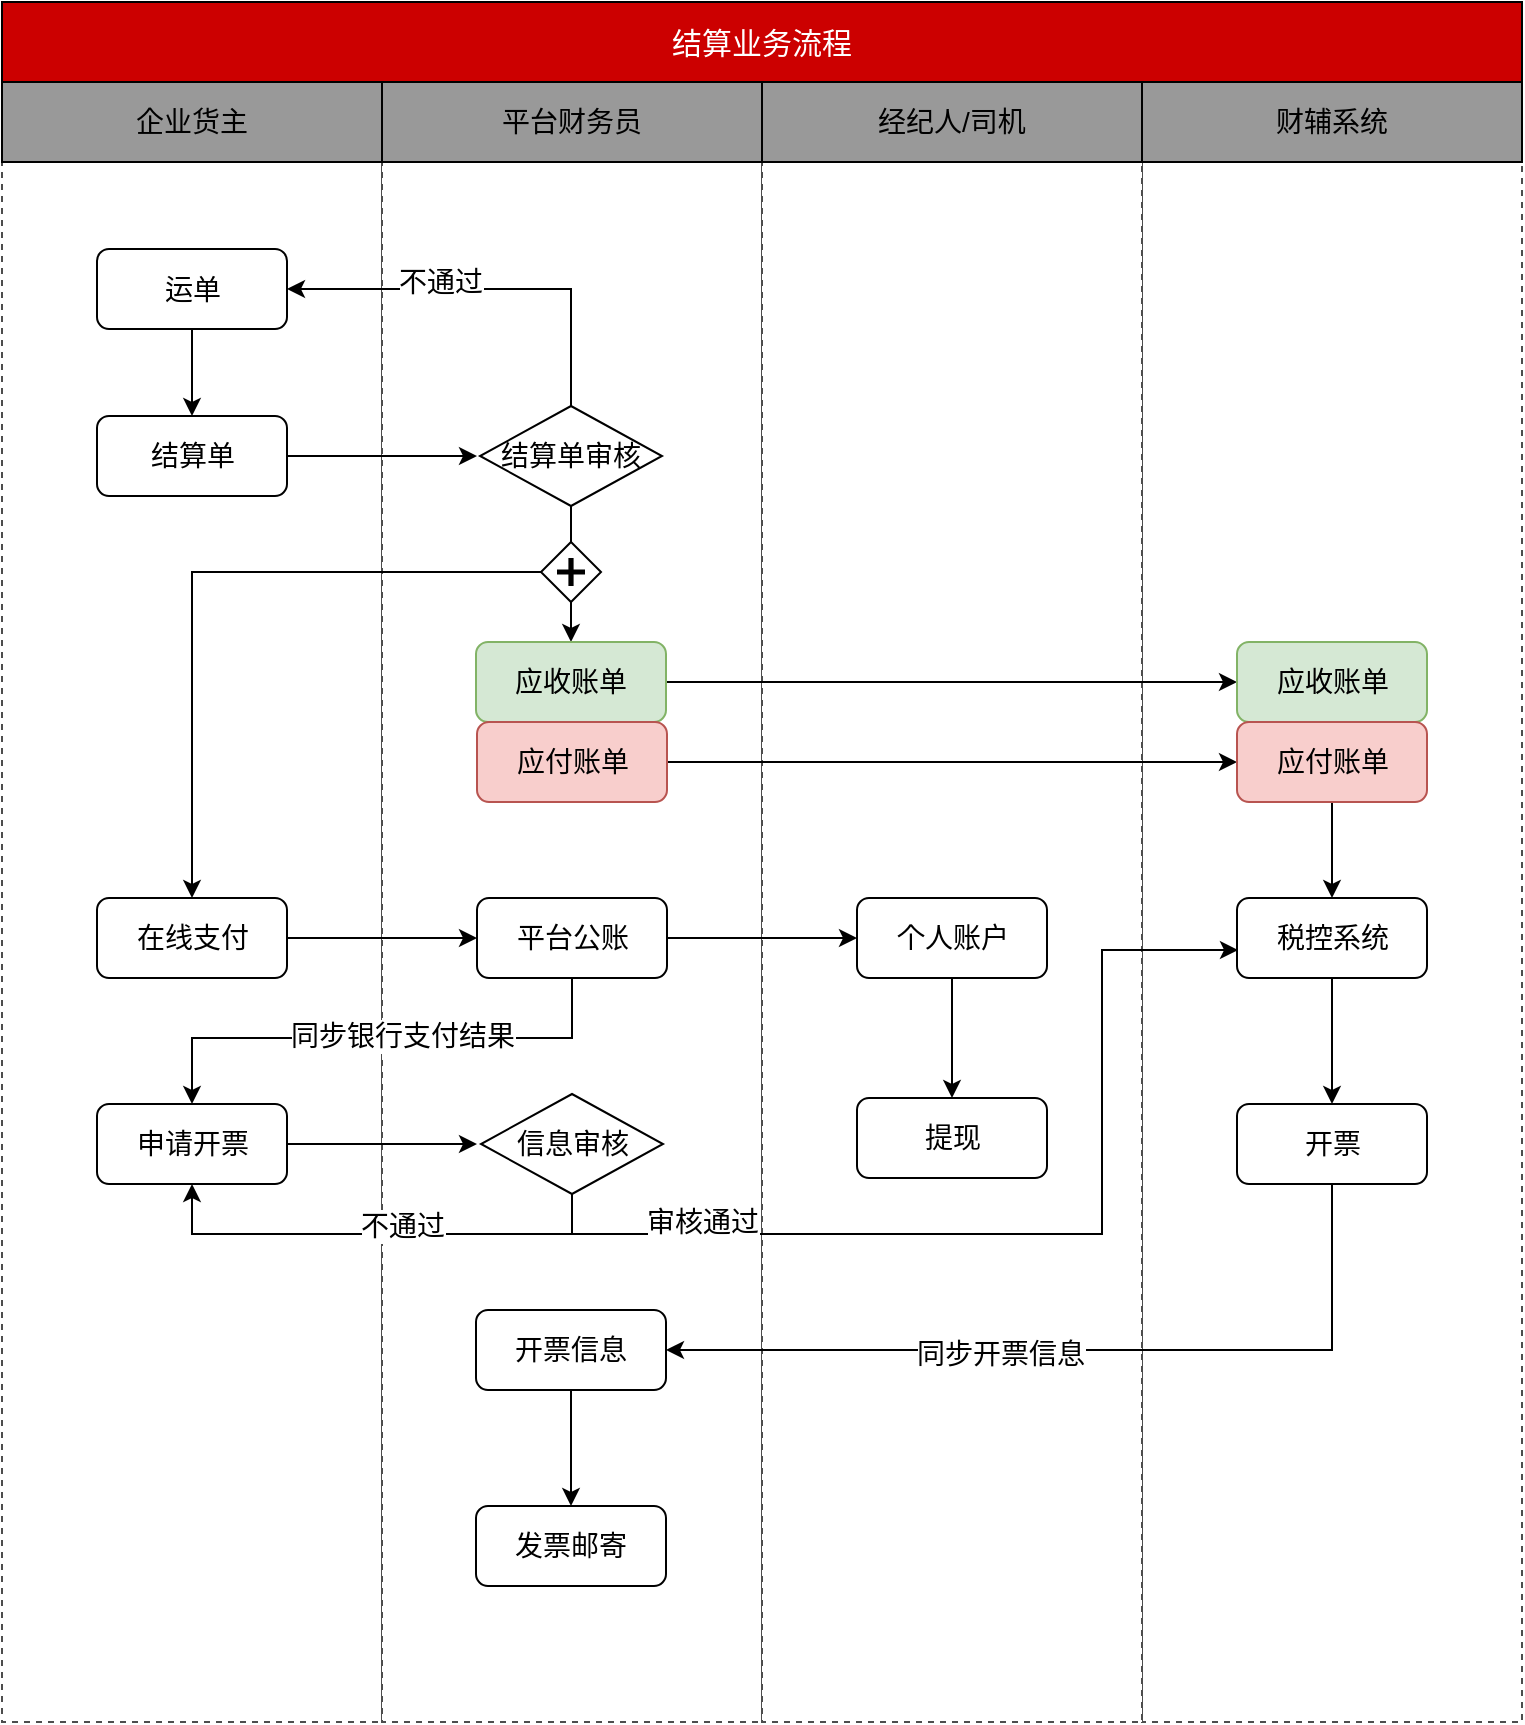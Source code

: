 <mxfile version="12.3.9" type="github" pages="1">
  <diagram id="WnAKHo4Y28c4Se3l6WRv" name="第 1 页">
    <mxGraphModel dx="854" dy="478" grid="1" gridSize="10" guides="1" tooltips="1" connect="1" arrows="1" fold="1" page="1" pageScale="1" pageWidth="827" pageHeight="1169" math="0" shadow="0">
      <root>
        <mxCell id="0"/>
        <mxCell id="1" parent="0"/>
        <mxCell id="71ZueDIA5eY5wavkLqYh-5" value="" style="rounded=0;whiteSpace=wrap;html=1;fontSize=14;fillColor=#FFFFFF;strokeColor=#4D4D4D;dashed=1;" parent="1" vertex="1">
          <mxGeometry x="650" y="120" width="190" height="780" as="geometry"/>
        </mxCell>
        <mxCell id="Ra1Ot_p0R3nydMWMHYjl-52" value="" style="rounded=0;whiteSpace=wrap;html=1;fontSize=14;fillColor=#FFFFFF;strokeColor=#4D4D4D;dashed=1;" parent="1" vertex="1">
          <mxGeometry x="80" y="120" width="190" height="780" as="geometry"/>
        </mxCell>
        <mxCell id="Ra1Ot_p0R3nydMWMHYjl-53" value="" style="rounded=0;whiteSpace=wrap;html=1;fontSize=14;fillColor=#FFFFFF;strokeColor=#4D4D4D;dashed=1;shadow=0;glass=0;" parent="1" vertex="1">
          <mxGeometry x="270" y="120" width="190" height="780" as="geometry"/>
        </mxCell>
        <mxCell id="Ra1Ot_p0R3nydMWMHYjl-54" value="" style="rounded=0;whiteSpace=wrap;html=1;fontSize=14;fillColor=#FFFFFF;strokeColor=#4D4D4D;dashed=1;" parent="1" vertex="1">
          <mxGeometry x="460" y="120" width="190" height="780" as="geometry"/>
        </mxCell>
        <mxCell id="Ra1Ot_p0R3nydMWMHYjl-1" value="结算业务流程" style="rounded=0;whiteSpace=wrap;html=1;fontSize=15;align=center;fillColor=#CC0000;fontColor=#FFFFFF;" parent="1" vertex="1">
          <mxGeometry x="80" y="40" width="760" height="40" as="geometry"/>
        </mxCell>
        <mxCell id="Ra1Ot_p0R3nydMWMHYjl-2" value="企业货主" style="rounded=0;whiteSpace=wrap;html=1;fontSize=14;fillColor=#999999;" parent="1" vertex="1">
          <mxGeometry x="80" y="80" width="190" height="40" as="geometry"/>
        </mxCell>
        <mxCell id="Ra1Ot_p0R3nydMWMHYjl-5" value="平台财务员" style="rounded=0;whiteSpace=wrap;html=1;fontSize=14;fillColor=#999999;" parent="1" vertex="1">
          <mxGeometry x="270" y="80" width="190" height="40" as="geometry"/>
        </mxCell>
        <mxCell id="Ra1Ot_p0R3nydMWMHYjl-6" value="经纪人/司机" style="rounded=0;whiteSpace=wrap;html=1;fontSize=14;fillColor=#999999;" parent="1" vertex="1">
          <mxGeometry x="460" y="80" width="190" height="40" as="geometry"/>
        </mxCell>
        <mxCell id="Ra1Ot_p0R3nydMWMHYjl-9" value="" style="edgeStyle=orthogonalEdgeStyle;rounded=0;orthogonalLoop=1;jettySize=auto;html=1;fontSize=14;" parent="1" source="Ra1Ot_p0R3nydMWMHYjl-7" edge="1">
          <mxGeometry relative="1" as="geometry">
            <mxPoint x="317.5" y="267" as="targetPoint"/>
          </mxGeometry>
        </mxCell>
        <mxCell id="Ra1Ot_p0R3nydMWMHYjl-7" value="结算单" style="rounded=1;whiteSpace=wrap;html=1;fontSize=14;align=center;" parent="1" vertex="1">
          <mxGeometry x="127.5" y="247" width="95" height="40" as="geometry"/>
        </mxCell>
        <mxCell id="Ra1Ot_p0R3nydMWMHYjl-20" value="" style="edgeStyle=orthogonalEdgeStyle;rounded=0;orthogonalLoop=1;jettySize=auto;html=1;fontSize=14;entryX=1;entryY=0.5;entryDx=0;entryDy=0;" parent="1" source="Ra1Ot_p0R3nydMWMHYjl-10" target="Ra1Ot_p0R3nydMWMHYjl-17" edge="1">
          <mxGeometry relative="1" as="geometry">
            <mxPoint x="364.5" y="162" as="targetPoint"/>
            <Array as="points">
              <mxPoint x="365" y="184"/>
            </Array>
          </mxGeometry>
        </mxCell>
        <mxCell id="Ra1Ot_p0R3nydMWMHYjl-24" value="不通过" style="text;html=1;align=center;verticalAlign=middle;resizable=0;points=[];;labelBackgroundColor=#ffffff;fontSize=14;" parent="Ra1Ot_p0R3nydMWMHYjl-20" vertex="1" connectable="0">
          <mxGeometry x="0.181" y="3" relative="1" as="geometry">
            <mxPoint x="-5.5" y="-7" as="offset"/>
          </mxGeometry>
        </mxCell>
        <mxCell id="oFnmI1OdnGixcxwp1kZO-5" value="" style="edgeStyle=orthogonalEdgeStyle;rounded=0;orthogonalLoop=1;jettySize=auto;html=1;endArrow=classic;endFill=1;fontSize=14;" edge="1" parent="1" source="Ra1Ot_p0R3nydMWMHYjl-10" target="71ZueDIA5eY5wavkLqYh-7">
          <mxGeometry relative="1" as="geometry"/>
        </mxCell>
        <mxCell id="Ra1Ot_p0R3nydMWMHYjl-10" value="结算单审核" style="rhombus;whiteSpace=wrap;html=1;glass=0;comic=0;fontSize=14;align=center;" parent="1" vertex="1">
          <mxGeometry x="319" y="242" width="91" height="50" as="geometry"/>
        </mxCell>
        <mxCell id="Ra1Ot_p0R3nydMWMHYjl-26" value="" style="edgeStyle=orthogonalEdgeStyle;rounded=0;orthogonalLoop=1;jettySize=auto;html=1;fontSize=14;" parent="1" source="Ra1Ot_p0R3nydMWMHYjl-14" target="Ra1Ot_p0R3nydMWMHYjl-25" edge="1">
          <mxGeometry relative="1" as="geometry"/>
        </mxCell>
        <mxCell id="Ra1Ot_p0R3nydMWMHYjl-14" value="在线支付" style="rounded=1;whiteSpace=wrap;html=1;fontSize=14;align=center;" parent="1" vertex="1">
          <mxGeometry x="127.5" y="488" width="95" height="40" as="geometry"/>
        </mxCell>
        <mxCell id="Ra1Ot_p0R3nydMWMHYjl-29" value="" style="edgeStyle=orthogonalEdgeStyle;rounded=0;orthogonalLoop=1;jettySize=auto;html=1;fontSize=14;" parent="1" source="Ra1Ot_p0R3nydMWMHYjl-25" target="Ra1Ot_p0R3nydMWMHYjl-28" edge="1">
          <mxGeometry relative="1" as="geometry"/>
        </mxCell>
        <mxCell id="Ra1Ot_p0R3nydMWMHYjl-33" value="" style="edgeStyle=orthogonalEdgeStyle;rounded=0;orthogonalLoop=1;jettySize=auto;html=1;fontSize=14;" parent="1" source="Ra1Ot_p0R3nydMWMHYjl-25" target="Ra1Ot_p0R3nydMWMHYjl-32" edge="1">
          <mxGeometry relative="1" as="geometry">
            <Array as="points">
              <mxPoint x="365" y="558"/>
              <mxPoint x="175" y="558"/>
            </Array>
          </mxGeometry>
        </mxCell>
        <mxCell id="Ra1Ot_p0R3nydMWMHYjl-35" value="同步银行支付结果" style="text;html=1;align=center;verticalAlign=middle;resizable=0;points=[];;labelBackgroundColor=#ffffff;fontSize=14;" parent="Ra1Ot_p0R3nydMWMHYjl-33" vertex="1" connectable="0">
          <mxGeometry x="-0.091" y="-1" relative="1" as="geometry">
            <mxPoint as="offset"/>
          </mxGeometry>
        </mxCell>
        <mxCell id="Ra1Ot_p0R3nydMWMHYjl-25" value="平台公账" style="rounded=1;whiteSpace=wrap;html=1;fontSize=14;align=center;" parent="1" vertex="1">
          <mxGeometry x="317.5" y="488" width="95" height="40" as="geometry"/>
        </mxCell>
        <mxCell id="Ra1Ot_p0R3nydMWMHYjl-37" value="" style="edgeStyle=orthogonalEdgeStyle;rounded=0;orthogonalLoop=1;jettySize=auto;html=1;fontSize=14;" parent="1" source="Ra1Ot_p0R3nydMWMHYjl-32" edge="1">
          <mxGeometry relative="1" as="geometry">
            <mxPoint x="317.5" y="611" as="targetPoint"/>
          </mxGeometry>
        </mxCell>
        <mxCell id="Ra1Ot_p0R3nydMWMHYjl-32" value="申请开票" style="rounded=1;whiteSpace=wrap;html=1;fontSize=14;align=center;" parent="1" vertex="1">
          <mxGeometry x="127.5" y="591" width="95" height="40" as="geometry"/>
        </mxCell>
        <mxCell id="Ra1Ot_p0R3nydMWMHYjl-31" value="" style="edgeStyle=orthogonalEdgeStyle;rounded=0;orthogonalLoop=1;jettySize=auto;html=1;fontSize=14;" parent="1" source="Ra1Ot_p0R3nydMWMHYjl-28" target="Ra1Ot_p0R3nydMWMHYjl-30" edge="1">
          <mxGeometry relative="1" as="geometry"/>
        </mxCell>
        <mxCell id="Ra1Ot_p0R3nydMWMHYjl-28" value="个人账户" style="rounded=1;whiteSpace=wrap;html=1;fontSize=14;align=center;" parent="1" vertex="1">
          <mxGeometry x="507.5" y="488" width="95" height="40" as="geometry"/>
        </mxCell>
        <mxCell id="Ra1Ot_p0R3nydMWMHYjl-30" value="提现" style="rounded=1;whiteSpace=wrap;html=1;fontSize=14;align=center;" parent="1" vertex="1">
          <mxGeometry x="507.5" y="588" width="95" height="40" as="geometry"/>
        </mxCell>
        <mxCell id="Ra1Ot_p0R3nydMWMHYjl-18" value="" style="edgeStyle=orthogonalEdgeStyle;rounded=0;orthogonalLoop=1;jettySize=auto;html=1;fontSize=14;" parent="1" source="Ra1Ot_p0R3nydMWMHYjl-17" target="Ra1Ot_p0R3nydMWMHYjl-7" edge="1">
          <mxGeometry relative="1" as="geometry"/>
        </mxCell>
        <mxCell id="Ra1Ot_p0R3nydMWMHYjl-17" value="运单" style="rounded=1;whiteSpace=wrap;html=1;fontSize=14;align=center;" parent="1" vertex="1">
          <mxGeometry x="127.5" y="163.5" width="95" height="40" as="geometry"/>
        </mxCell>
        <mxCell id="Ra1Ot_p0R3nydMWMHYjl-44" value="" style="edgeStyle=orthogonalEdgeStyle;rounded=0;orthogonalLoop=1;jettySize=auto;html=1;fontSize=14;entryX=0.5;entryY=1;entryDx=0;entryDy=0;" parent="1" source="Ra1Ot_p0R3nydMWMHYjl-40" target="Ra1Ot_p0R3nydMWMHYjl-32" edge="1">
          <mxGeometry relative="1" as="geometry">
            <mxPoint x="365" y="716" as="targetPoint"/>
            <Array as="points">
              <mxPoint x="365" y="656"/>
              <mxPoint x="175" y="656"/>
            </Array>
          </mxGeometry>
        </mxCell>
        <mxCell id="Ra1Ot_p0R3nydMWMHYjl-46" value="不通过" style="text;html=1;align=center;verticalAlign=middle;resizable=0;points=[];;labelBackgroundColor=#ffffff;fontSize=14;" parent="Ra1Ot_p0R3nydMWMHYjl-44" vertex="1" connectable="0">
          <mxGeometry x="-0.166" y="-2" relative="1" as="geometry">
            <mxPoint x="-7" y="-2" as="offset"/>
          </mxGeometry>
        </mxCell>
        <mxCell id="oFnmI1OdnGixcxwp1kZO-1" style="edgeStyle=orthogonalEdgeStyle;rounded=0;orthogonalLoop=1;jettySize=auto;html=1;entryX=0;entryY=0.5;entryDx=0;entryDy=0;endArrow=classic;endFill=1;" edge="1" parent="1">
          <mxGeometry relative="1" as="geometry">
            <mxPoint x="365" y="642" as="sourcePoint"/>
            <mxPoint x="698" y="514" as="targetPoint"/>
            <Array as="points">
              <mxPoint x="365" y="656"/>
              <mxPoint x="630" y="656"/>
              <mxPoint x="630" y="514"/>
            </Array>
          </mxGeometry>
        </mxCell>
        <mxCell id="oFnmI1OdnGixcxwp1kZO-2" value="&lt;font style=&quot;font-size: 14px&quot;&gt;审核通过&lt;/font&gt;" style="text;html=1;align=center;verticalAlign=middle;resizable=0;points=[];;labelBackgroundColor=#ffffff;" vertex="1" connectable="0" parent="oFnmI1OdnGixcxwp1kZO-1">
          <mxGeometry x="-0.665" y="-1" relative="1" as="geometry">
            <mxPoint x="-3" y="-7" as="offset"/>
          </mxGeometry>
        </mxCell>
        <mxCell id="Ra1Ot_p0R3nydMWMHYjl-40" value="信息审核" style="rhombus;whiteSpace=wrap;html=1;glass=0;comic=0;fontSize=14;align=center;" parent="1" vertex="1">
          <mxGeometry x="319.5" y="586" width="91" height="50" as="geometry"/>
        </mxCell>
        <mxCell id="Ra1Ot_p0R3nydMWMHYjl-51" value="" style="edgeStyle=orthogonalEdgeStyle;rounded=0;orthogonalLoop=1;jettySize=auto;html=1;fontSize=14;" parent="1" source="Ra1Ot_p0R3nydMWMHYjl-48" target="Ra1Ot_p0R3nydMWMHYjl-50" edge="1">
          <mxGeometry relative="1" as="geometry"/>
        </mxCell>
        <mxCell id="Ra1Ot_p0R3nydMWMHYjl-48" value="开票信息" style="rounded=1;whiteSpace=wrap;html=1;fontSize=14;align=center;" parent="1" vertex="1">
          <mxGeometry x="317" y="694" width="95" height="40" as="geometry"/>
        </mxCell>
        <mxCell id="Ra1Ot_p0R3nydMWMHYjl-50" value="发票邮寄" style="rounded=1;whiteSpace=wrap;html=1;fontSize=14;align=center;" parent="1" vertex="1">
          <mxGeometry x="317" y="792" width="95" height="40" as="geometry"/>
        </mxCell>
        <mxCell id="71ZueDIA5eY5wavkLqYh-6" value="财辅系统" style="rounded=0;whiteSpace=wrap;html=1;fontSize=14;fillColor=#999999;" parent="1" vertex="1">
          <mxGeometry x="650" y="80" width="190" height="40" as="geometry"/>
        </mxCell>
        <mxCell id="71ZueDIA5eY5wavkLqYh-49" style="edgeStyle=orthogonalEdgeStyle;rounded=0;orthogonalLoop=1;jettySize=auto;html=1;entryX=0;entryY=0.5;entryDx=0;entryDy=0;endArrow=classic;endFill=1;" parent="1" source="71ZueDIA5eY5wavkLqYh-7" target="71ZueDIA5eY5wavkLqYh-46" edge="1">
          <mxGeometry relative="1" as="geometry"/>
        </mxCell>
        <mxCell id="71ZueDIA5eY5wavkLqYh-7" value="应收账单" style="rounded=1;whiteSpace=wrap;html=1;fontSize=14;align=center;fillColor=#d5e8d4;strokeColor=#82b366;" parent="1" vertex="1">
          <mxGeometry x="317" y="360" width="95" height="40" as="geometry"/>
        </mxCell>
        <mxCell id="71ZueDIA5eY5wavkLqYh-50" style="edgeStyle=orthogonalEdgeStyle;rounded=0;orthogonalLoop=1;jettySize=auto;html=1;entryX=0;entryY=0.5;entryDx=0;entryDy=0;endArrow=classic;endFill=1;" parent="1" source="71ZueDIA5eY5wavkLqYh-8" target="71ZueDIA5eY5wavkLqYh-47" edge="1">
          <mxGeometry relative="1" as="geometry"/>
        </mxCell>
        <mxCell id="71ZueDIA5eY5wavkLqYh-8" value="应付账单&lt;br&gt;" style="rounded=1;whiteSpace=wrap;html=1;fontSize=14;align=center;fillColor=#f8cecc;strokeColor=#b85450;" parent="1" vertex="1">
          <mxGeometry x="317.5" y="400" width="95" height="40" as="geometry"/>
        </mxCell>
        <mxCell id="71ZueDIA5eY5wavkLqYh-45" style="edgeStyle=orthogonalEdgeStyle;rounded=0;orthogonalLoop=1;jettySize=auto;html=1;entryX=0.5;entryY=0;entryDx=0;entryDy=0;endArrow=classic;endFill=1;" parent="1" source="71ZueDIA5eY5wavkLqYh-9" target="71ZueDIA5eY5wavkLqYh-42" edge="1">
          <mxGeometry relative="1" as="geometry"/>
        </mxCell>
        <mxCell id="71ZueDIA5eY5wavkLqYh-9" value="税控系统" style="rounded=1;whiteSpace=wrap;html=1;fontSize=14;align=center;" parent="1" vertex="1">
          <mxGeometry x="697.5" y="488" width="95" height="40" as="geometry"/>
        </mxCell>
        <mxCell id="71ZueDIA5eY5wavkLqYh-29" style="edgeStyle=orthogonalEdgeStyle;rounded=0;orthogonalLoop=1;jettySize=auto;html=1;entryX=0.5;entryY=0;entryDx=0;entryDy=0;endArrow=classic;endFill=1;" parent="1" source="71ZueDIA5eY5wavkLqYh-22" target="Ra1Ot_p0R3nydMWMHYjl-14" edge="1">
          <mxGeometry relative="1" as="geometry"/>
        </mxCell>
        <mxCell id="71ZueDIA5eY5wavkLqYh-22" value="" style="shape=mxgraph.bpmn.shape;html=1;verticalLabelPosition=bottom;labelBackgroundColor=#ffffff;verticalAlign=top;perimeter=rhombusPerimeter;background=gateway;outline=none;symbol=parallelGw;rounded=1;shadow=0;strokeWidth=1;fontFamily=Verdana;fontSize=14;align=center;" parent="1" vertex="1">
          <mxGeometry x="349.5" y="310.0" width="30" height="30" as="geometry"/>
        </mxCell>
        <mxCell id="71ZueDIA5eY5wavkLqYh-55" value="" style="edgeStyle=orthogonalEdgeStyle;rounded=0;orthogonalLoop=1;jettySize=auto;html=1;endArrow=classic;endFill=1;entryX=1;entryY=0.5;entryDx=0;entryDy=0;" parent="1" source="71ZueDIA5eY5wavkLqYh-42" target="Ra1Ot_p0R3nydMWMHYjl-48" edge="1">
          <mxGeometry relative="1" as="geometry">
            <mxPoint x="745" y="798" as="targetPoint"/>
            <Array as="points">
              <mxPoint x="745" y="714"/>
            </Array>
          </mxGeometry>
        </mxCell>
        <mxCell id="71ZueDIA5eY5wavkLqYh-57" value="同步开票信息" style="text;html=1;align=center;verticalAlign=middle;resizable=0;points=[];;labelBackgroundColor=#ffffff;fontSize=14;" parent="71ZueDIA5eY5wavkLqYh-55" vertex="1" connectable="0">
          <mxGeometry x="0.197" y="2" relative="1" as="geometry">
            <mxPoint as="offset"/>
          </mxGeometry>
        </mxCell>
        <mxCell id="71ZueDIA5eY5wavkLqYh-42" value="开票" style="rounded=1;whiteSpace=wrap;html=1;fontSize=14;align=center;" parent="1" vertex="1">
          <mxGeometry x="697.5" y="591" width="95" height="40" as="geometry"/>
        </mxCell>
        <mxCell id="71ZueDIA5eY5wavkLqYh-46" value="应收账单" style="rounded=1;whiteSpace=wrap;html=1;fontSize=14;align=center;fillColor=#d5e8d4;strokeColor=#82b366;" parent="1" vertex="1">
          <mxGeometry x="697.5" y="360" width="95" height="40" as="geometry"/>
        </mxCell>
        <mxCell id="71ZueDIA5eY5wavkLqYh-56" style="edgeStyle=orthogonalEdgeStyle;rounded=0;orthogonalLoop=1;jettySize=auto;html=1;entryX=0.5;entryY=0;entryDx=0;entryDy=0;endArrow=classic;endFill=1;" parent="1" source="71ZueDIA5eY5wavkLqYh-47" target="71ZueDIA5eY5wavkLqYh-9" edge="1">
          <mxGeometry relative="1" as="geometry"/>
        </mxCell>
        <mxCell id="71ZueDIA5eY5wavkLqYh-47" value="应付账单" style="rounded=1;whiteSpace=wrap;html=1;fontSize=14;align=center;fillColor=#f8cecc;strokeColor=#b85450;" parent="1" vertex="1">
          <mxGeometry x="697.5" y="400" width="95" height="40" as="geometry"/>
        </mxCell>
      </root>
    </mxGraphModel>
  </diagram>
</mxfile>
